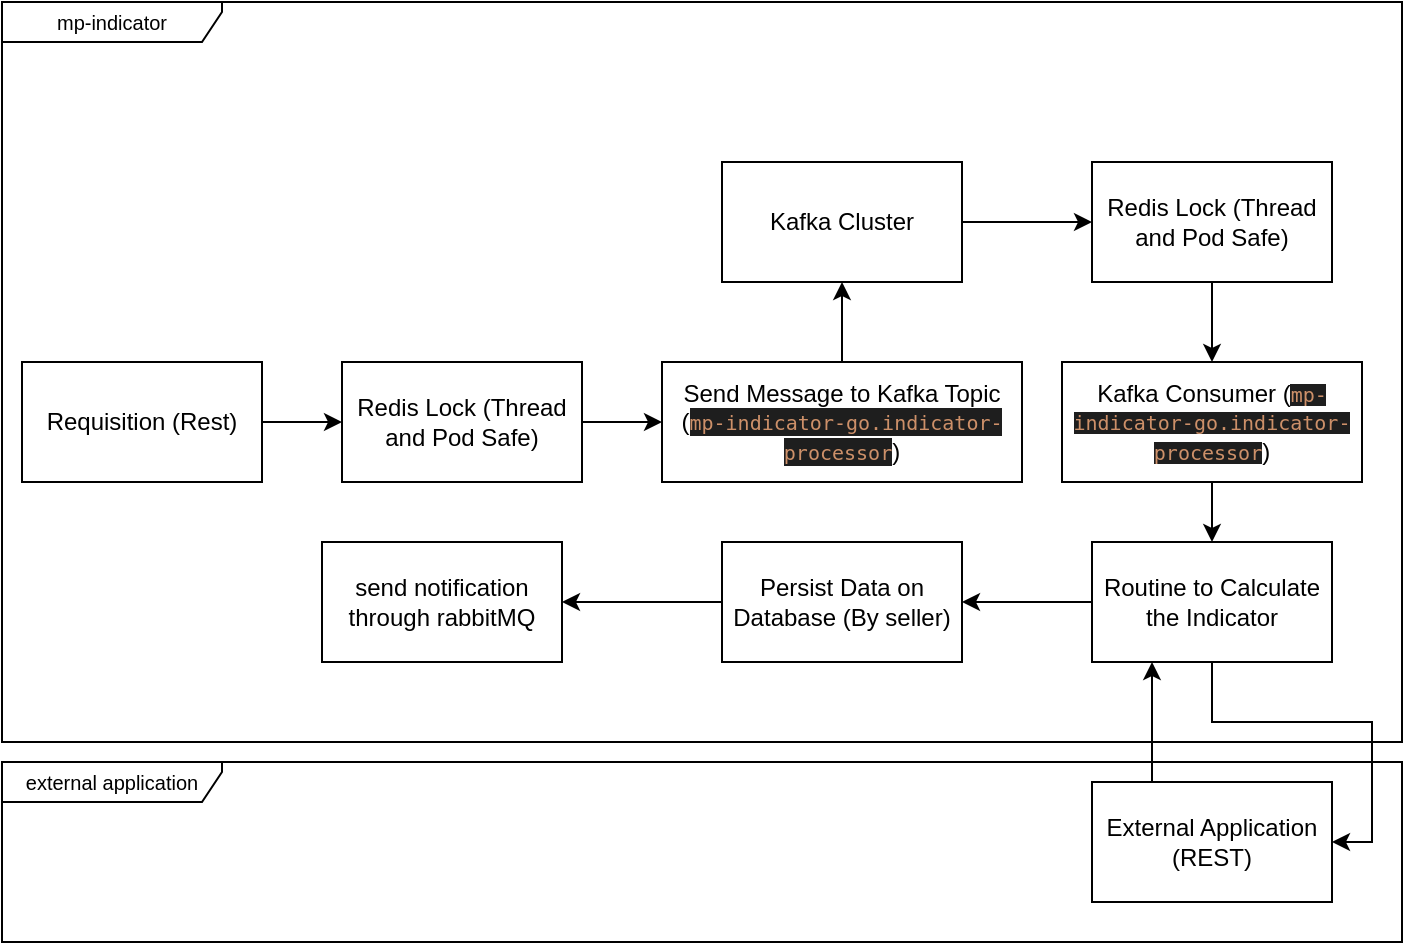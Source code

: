 <mxfile>
    <diagram id="mu81goWqQHMHFXWRfABM" name="Página-1">
        <mxGraphModel dx="520" dy="433" grid="1" gridSize="10" guides="1" tooltips="1" connect="1" arrows="1" fold="1" page="1" pageScale="1" pageWidth="827" pageHeight="1169" math="0" shadow="0">
            <root>
                <mxCell id="0"/>
                <mxCell id="1" parent="0"/>
                <mxCell id="aUl00CYh2js-aROb2SLF-17" value="" style="edgeStyle=orthogonalEdgeStyle;rounded=0;orthogonalLoop=1;jettySize=auto;html=1;fontSize=10;entryX=0.25;entryY=1;entryDx=0;entryDy=0;" parent="1" source="aUl00CYh2js-aROb2SLF-1" target="aUl00CYh2js-aROb2SLF-11" edge="1">
                    <mxGeometry relative="1" as="geometry">
                        <mxPoint x="495" y="660" as="targetPoint"/>
                        <Array as="points">
                            <mxPoint x="605" y="620"/>
                            <mxPoint x="605" y="620"/>
                        </Array>
                    </mxGeometry>
                </mxCell>
                <mxCell id="aUl00CYh2js-aROb2SLF-1" value="External Application (REST)" style="rounded=0;whiteSpace=wrap;html=1;" parent="1" vertex="1">
                    <mxGeometry x="575" y="630" width="120" height="60" as="geometry"/>
                </mxCell>
                <mxCell id="aUl00CYh2js-aROb2SLF-4" value="" style="edgeStyle=orthogonalEdgeStyle;rounded=0;orthogonalLoop=1;jettySize=auto;html=1;" parent="1" source="aUl00CYh2js-aROb2SLF-2" target="aUl00CYh2js-aROb2SLF-3" edge="1">
                    <mxGeometry relative="1" as="geometry"/>
                </mxCell>
                <mxCell id="aUl00CYh2js-aROb2SLF-2" value="Requisition (Rest)" style="rounded=0;whiteSpace=wrap;html=1;" parent="1" vertex="1">
                    <mxGeometry x="40" y="420" width="120" height="60" as="geometry"/>
                </mxCell>
                <mxCell id="aUl00CYh2js-aROb2SLF-6" value="" style="edgeStyle=orthogonalEdgeStyle;rounded=0;orthogonalLoop=1;jettySize=auto;html=1;" parent="1" source="aUl00CYh2js-aROb2SLF-3" target="aUl00CYh2js-aROb2SLF-5" edge="1">
                    <mxGeometry relative="1" as="geometry"/>
                </mxCell>
                <mxCell id="aUl00CYh2js-aROb2SLF-3" value="Redis Lock (Thread and Pod Safe)" style="rounded=0;whiteSpace=wrap;html=1;" parent="1" vertex="1">
                    <mxGeometry x="200" y="420" width="120" height="60" as="geometry"/>
                </mxCell>
                <mxCell id="aUl00CYh2js-aROb2SLF-8" value="" style="edgeStyle=orthogonalEdgeStyle;rounded=0;orthogonalLoop=1;jettySize=auto;html=1;fontSize=10;" parent="1" source="aUl00CYh2js-aROb2SLF-5" target="aUl00CYh2js-aROb2SLF-7" edge="1">
                    <mxGeometry relative="1" as="geometry"/>
                </mxCell>
                <mxCell id="aUl00CYh2js-aROb2SLF-5" value="Send Message to Kafka Topic (&lt;span style=&quot;color: rgb(205, 144, 105); background-color: rgb(30, 30, 30); font-family: &amp;quot;JetBrains Mono&amp;quot;, monospace;&quot;&gt;&lt;font style=&quot;font-size: 10px;&quot;&gt;mp-indicator-go.indicator-processor&lt;/font&gt;&lt;/span&gt;&lt;span style=&quot;background-color: initial;&quot;&gt;)&lt;/span&gt;" style="rounded=0;whiteSpace=wrap;html=1;" parent="1" vertex="1">
                    <mxGeometry x="360" y="420" width="180" height="60" as="geometry"/>
                </mxCell>
                <mxCell id="aUl00CYh2js-aROb2SLF-10" value="" style="edgeStyle=orthogonalEdgeStyle;rounded=0;orthogonalLoop=1;jettySize=auto;html=1;fontSize=10;entryX=0;entryY=0.5;entryDx=0;entryDy=0;" parent="1" source="aUl00CYh2js-aROb2SLF-7" target="2" edge="1">
                    <mxGeometry relative="1" as="geometry">
                        <mxPoint x="570" y="350" as="targetPoint"/>
                    </mxGeometry>
                </mxCell>
                <mxCell id="aUl00CYh2js-aROb2SLF-7" value="Kafka Cluster" style="whiteSpace=wrap;html=1;rounded=0;" parent="1" vertex="1">
                    <mxGeometry x="390" y="320" width="120" height="60" as="geometry"/>
                </mxCell>
                <mxCell id="aUl00CYh2js-aROb2SLF-12" value="" style="edgeStyle=orthogonalEdgeStyle;rounded=0;orthogonalLoop=1;jettySize=auto;html=1;fontSize=10;" parent="1" source="aUl00CYh2js-aROb2SLF-9" target="aUl00CYh2js-aROb2SLF-11" edge="1">
                    <mxGeometry relative="1" as="geometry"/>
                </mxCell>
                <mxCell id="aUl00CYh2js-aROb2SLF-9" value="Kafka Consumer (&lt;span style=&quot;color: rgb(205, 144, 105); font-family: &amp;quot;JetBrains Mono&amp;quot;, monospace; font-size: 10px; background-color: rgb(30, 30, 30);&quot;&gt;mp-indicator-go.indicator-processor&lt;/span&gt;)" style="whiteSpace=wrap;html=1;rounded=0;" parent="1" vertex="1">
                    <mxGeometry x="560" y="420" width="150" height="60" as="geometry"/>
                </mxCell>
                <mxCell id="aUl00CYh2js-aROb2SLF-14" value="" style="edgeStyle=orthogonalEdgeStyle;rounded=0;orthogonalLoop=1;jettySize=auto;html=1;fontSize=10;" parent="1" source="aUl00CYh2js-aROb2SLF-11" target="aUl00CYh2js-aROb2SLF-13" edge="1">
                    <mxGeometry relative="1" as="geometry"/>
                </mxCell>
                <mxCell id="aUl00CYh2js-aROb2SLF-15" value="" style="edgeStyle=orthogonalEdgeStyle;rounded=0;orthogonalLoop=1;jettySize=auto;html=1;fontSize=10;entryX=1;entryY=0.5;entryDx=0;entryDy=0;" parent="1" source="aUl00CYh2js-aROb2SLF-11" target="aUl00CYh2js-aROb2SLF-1" edge="1">
                    <mxGeometry relative="1" as="geometry"/>
                </mxCell>
                <mxCell id="aUl00CYh2js-aROb2SLF-11" value="Routine to Calculate the Indicator" style="whiteSpace=wrap;html=1;rounded=0;" parent="1" vertex="1">
                    <mxGeometry x="575" y="510" width="120" height="60" as="geometry"/>
                </mxCell>
                <mxCell id="5" value="" style="edgeStyle=none;html=1;" edge="1" parent="1" source="aUl00CYh2js-aROb2SLF-13" target="4">
                    <mxGeometry relative="1" as="geometry"/>
                </mxCell>
                <mxCell id="aUl00CYh2js-aROb2SLF-13" value="Persist Data on Database (By seller)" style="whiteSpace=wrap;html=1;rounded=0;" parent="1" vertex="1">
                    <mxGeometry x="390" y="510" width="120" height="60" as="geometry"/>
                </mxCell>
                <mxCell id="aUl00CYh2js-aROb2SLF-18" value="mp-indicator" style="shape=umlFrame;whiteSpace=wrap;html=1;fontSize=10;width=110;height=20;" parent="1" vertex="1">
                    <mxGeometry x="30" y="240" width="700" height="370" as="geometry"/>
                </mxCell>
                <mxCell id="aUl00CYh2js-aROb2SLF-19" value="external application" style="shape=umlFrame;whiteSpace=wrap;html=1;fontSize=10;width=110;height=20;" parent="1" vertex="1">
                    <mxGeometry x="30" y="620" width="700" height="90" as="geometry"/>
                </mxCell>
                <mxCell id="3" value="" style="edgeStyle=none;html=1;" edge="1" parent="1" source="2" target="aUl00CYh2js-aROb2SLF-9">
                    <mxGeometry relative="1" as="geometry"/>
                </mxCell>
                <mxCell id="2" value="Redis Lock (Thread and Pod Safe)" style="rounded=0;whiteSpace=wrap;html=1;" vertex="1" parent="1">
                    <mxGeometry x="575" y="320" width="120" height="60" as="geometry"/>
                </mxCell>
                <mxCell id="4" value="send notification through rabbitMQ" style="whiteSpace=wrap;html=1;rounded=0;" vertex="1" parent="1">
                    <mxGeometry x="190" y="510" width="120" height="60" as="geometry"/>
                </mxCell>
            </root>
        </mxGraphModel>
    </diagram>
</mxfile>